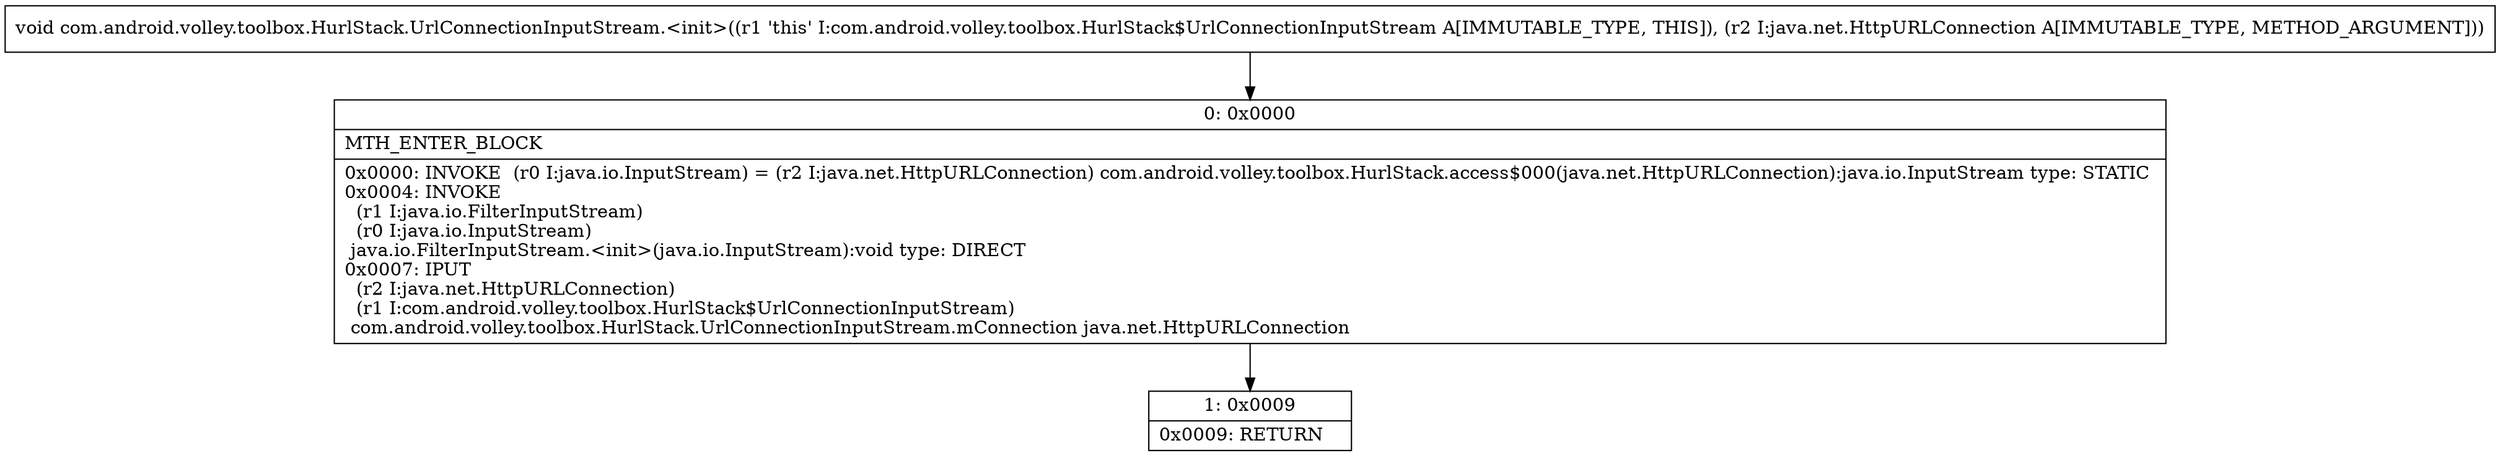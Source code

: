 digraph "CFG forcom.android.volley.toolbox.HurlStack.UrlConnectionInputStream.\<init\>(Ljava\/net\/HttpURLConnection;)V" {
Node_0 [shape=record,label="{0\:\ 0x0000|MTH_ENTER_BLOCK\l|0x0000: INVOKE  (r0 I:java.io.InputStream) = (r2 I:java.net.HttpURLConnection) com.android.volley.toolbox.HurlStack.access$000(java.net.HttpURLConnection):java.io.InputStream type: STATIC \l0x0004: INVOKE  \l  (r1 I:java.io.FilterInputStream)\l  (r0 I:java.io.InputStream)\l java.io.FilterInputStream.\<init\>(java.io.InputStream):void type: DIRECT \l0x0007: IPUT  \l  (r2 I:java.net.HttpURLConnection)\l  (r1 I:com.android.volley.toolbox.HurlStack$UrlConnectionInputStream)\l com.android.volley.toolbox.HurlStack.UrlConnectionInputStream.mConnection java.net.HttpURLConnection \l}"];
Node_1 [shape=record,label="{1\:\ 0x0009|0x0009: RETURN   \l}"];
MethodNode[shape=record,label="{void com.android.volley.toolbox.HurlStack.UrlConnectionInputStream.\<init\>((r1 'this' I:com.android.volley.toolbox.HurlStack$UrlConnectionInputStream A[IMMUTABLE_TYPE, THIS]), (r2 I:java.net.HttpURLConnection A[IMMUTABLE_TYPE, METHOD_ARGUMENT])) }"];
MethodNode -> Node_0;
Node_0 -> Node_1;
}

